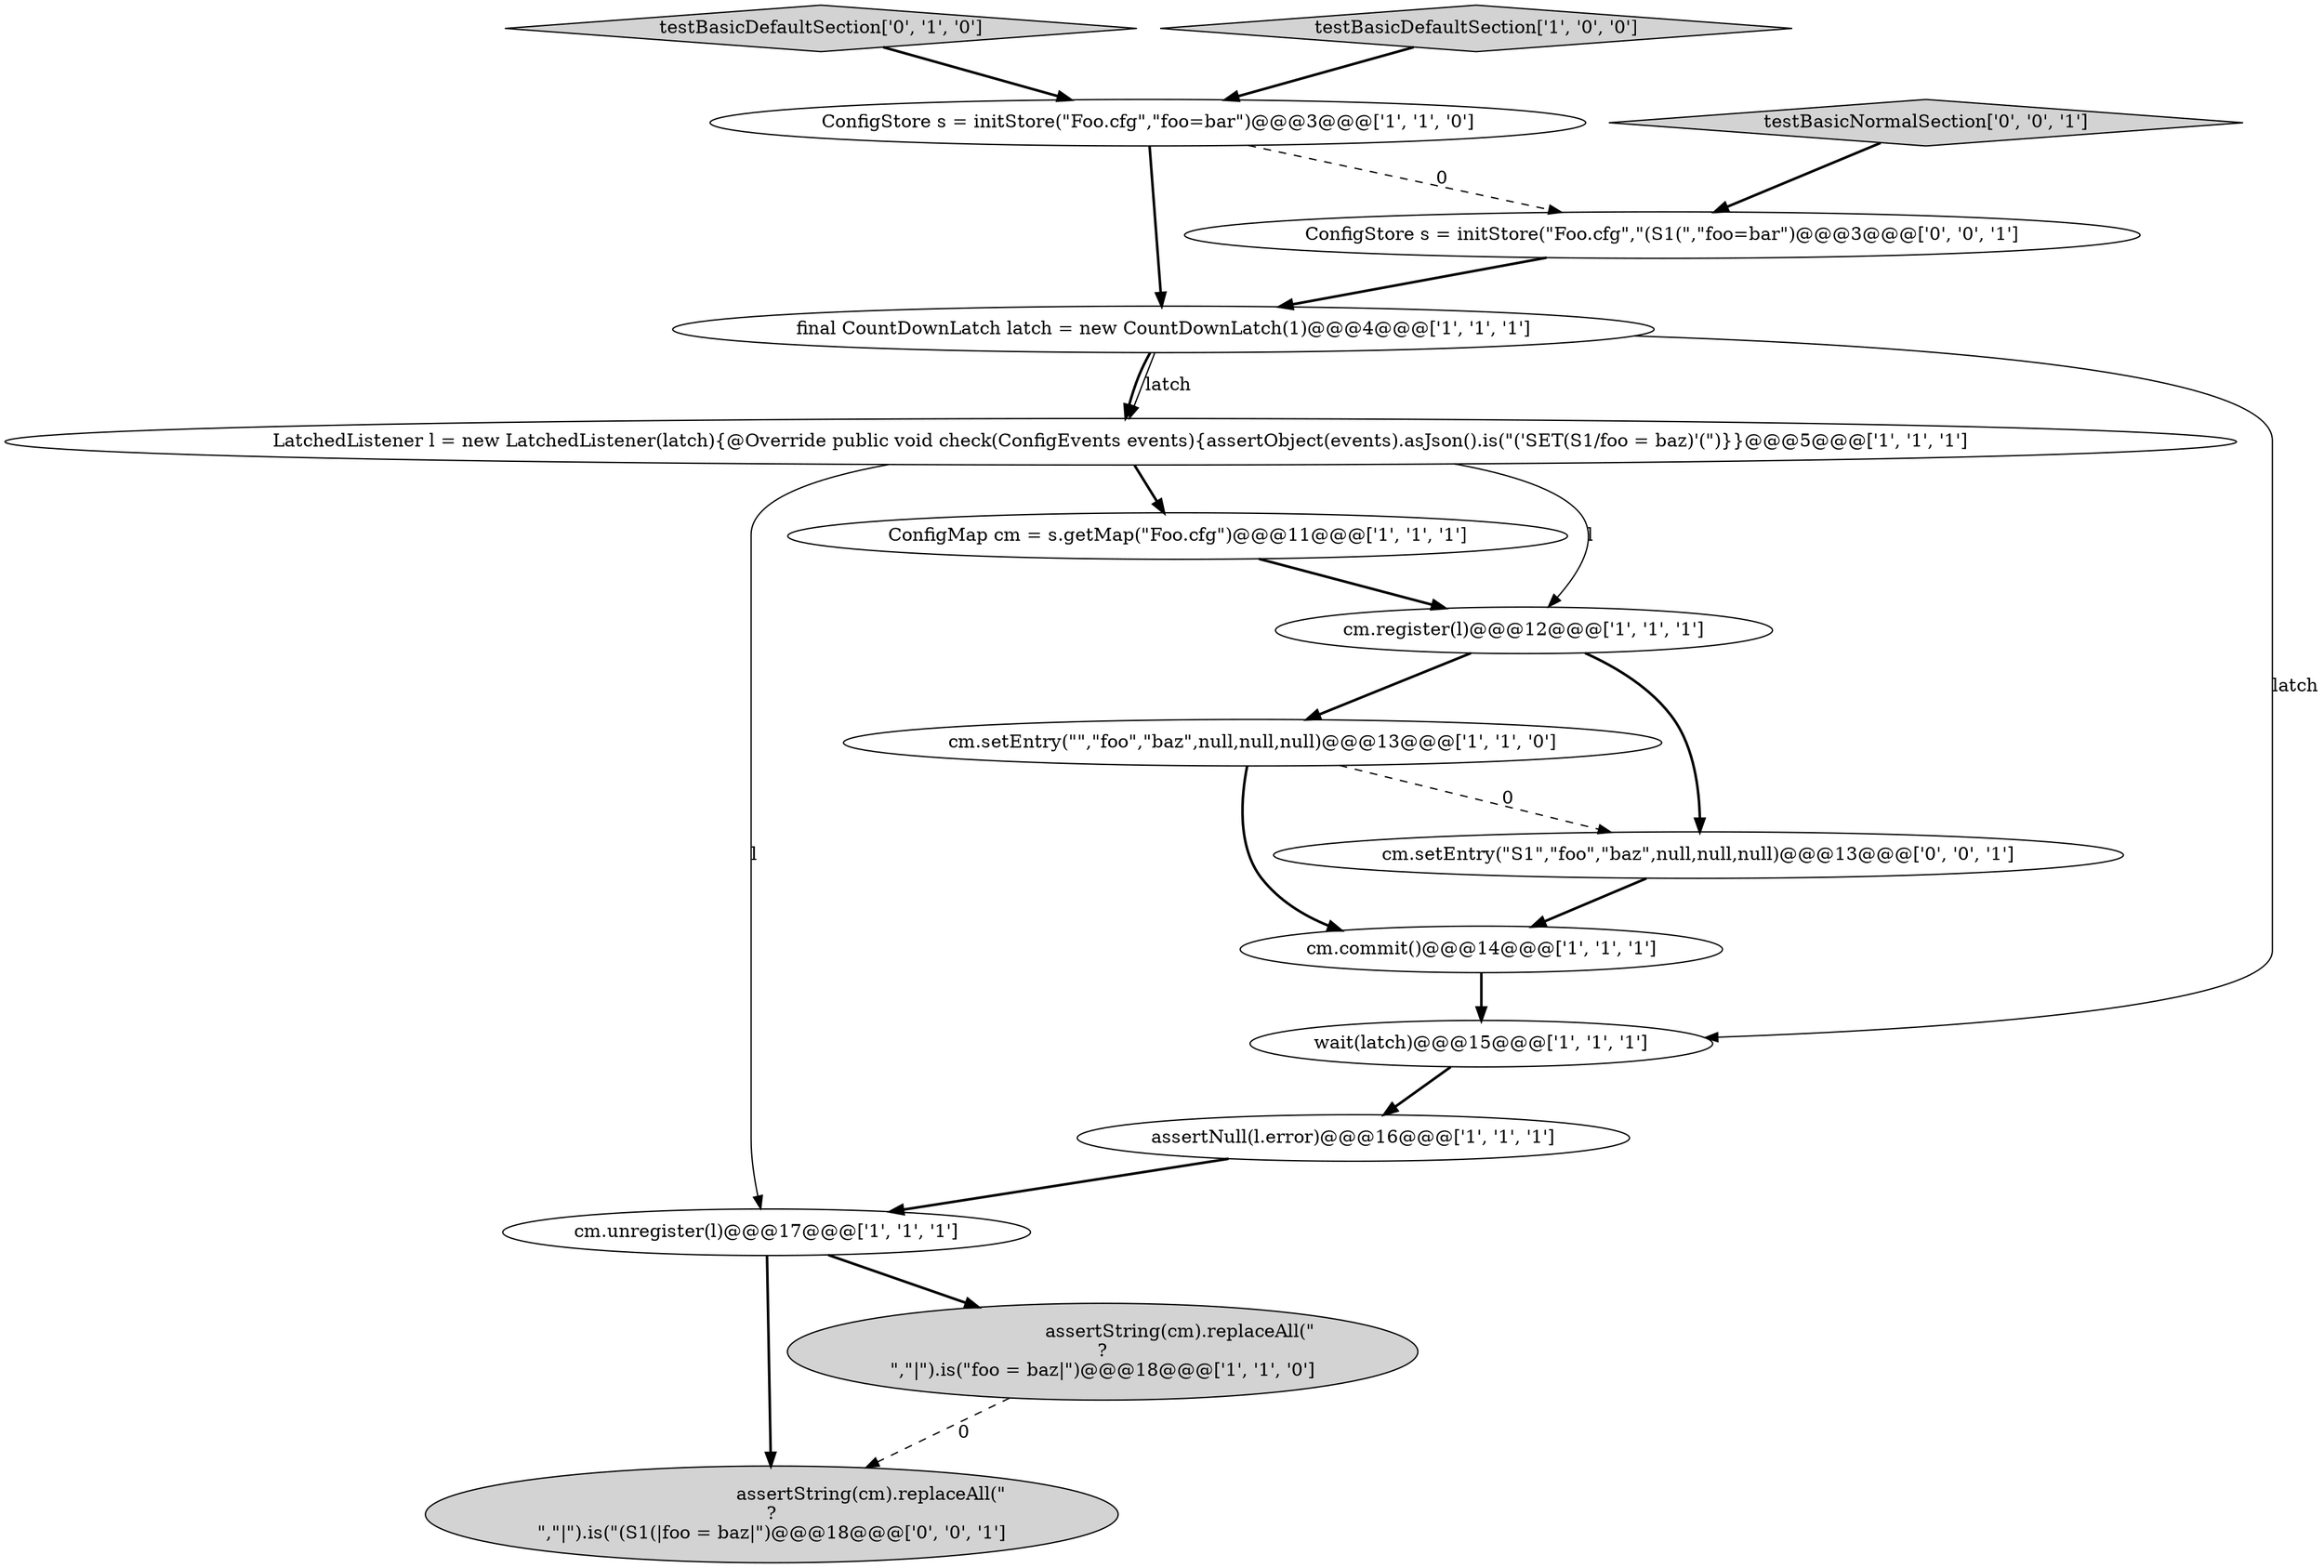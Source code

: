 digraph {
1 [style = filled, label = "cm.commit()@@@14@@@['1', '1', '1']", fillcolor = white, shape = ellipse image = "AAA0AAABBB1BBB"];
7 [style = filled, label = "ConfigStore s = initStore(\"Foo.cfg\",\"foo=bar\")@@@3@@@['1', '1', '0']", fillcolor = white, shape = ellipse image = "AAA0AAABBB1BBB"];
9 [style = filled, label = "ConfigMap cm = s.getMap(\"Foo.cfg\")@@@11@@@['1', '1', '1']", fillcolor = white, shape = ellipse image = "AAA0AAABBB1BBB"];
3 [style = filled, label = "LatchedListener l = new LatchedListener(latch){@Override public void check(ConfigEvents events){assertObject(events).asJson().is(\"('SET(S1/foo = baz)'(\")}}@@@5@@@['1', '1', '1']", fillcolor = white, shape = ellipse image = "AAA0AAABBB1BBB"];
2 [style = filled, label = "assertNull(l.error)@@@16@@@['1', '1', '1']", fillcolor = white, shape = ellipse image = "AAA0AAABBB1BBB"];
12 [style = filled, label = "testBasicDefaultSection['0', '1', '0']", fillcolor = lightgray, shape = diamond image = "AAA0AAABBB2BBB"];
4 [style = filled, label = "testBasicDefaultSection['1', '0', '0']", fillcolor = lightgray, shape = diamond image = "AAA0AAABBB1BBB"];
14 [style = filled, label = "assertString(cm).replaceAll(\"\r?\n\",\"|\").is(\"(S1(|foo = baz|\")@@@18@@@['0', '0', '1']", fillcolor = lightgray, shape = ellipse image = "AAA0AAABBB3BBB"];
16 [style = filled, label = "ConfigStore s = initStore(\"Foo.cfg\",\"(S1(\",\"foo=bar\")@@@3@@@['0', '0', '1']", fillcolor = white, shape = ellipse image = "AAA0AAABBB3BBB"];
10 [style = filled, label = "cm.setEntry(\"\",\"foo\",\"baz\",null,null,null)@@@13@@@['1', '1', '0']", fillcolor = white, shape = ellipse image = "AAA0AAABBB1BBB"];
5 [style = filled, label = "cm.register(l)@@@12@@@['1', '1', '1']", fillcolor = white, shape = ellipse image = "AAA0AAABBB1BBB"];
13 [style = filled, label = "cm.setEntry(\"S1\",\"foo\",\"baz\",null,null,null)@@@13@@@['0', '0', '1']", fillcolor = white, shape = ellipse image = "AAA0AAABBB3BBB"];
8 [style = filled, label = "cm.unregister(l)@@@17@@@['1', '1', '1']", fillcolor = white, shape = ellipse image = "AAA0AAABBB1BBB"];
11 [style = filled, label = "assertString(cm).replaceAll(\"\r?\n\",\"|\").is(\"foo = baz|\")@@@18@@@['1', '1', '0']", fillcolor = lightgray, shape = ellipse image = "AAA0AAABBB1BBB"];
15 [style = filled, label = "testBasicNormalSection['0', '0', '1']", fillcolor = lightgray, shape = diamond image = "AAA0AAABBB3BBB"];
0 [style = filled, label = "final CountDownLatch latch = new CountDownLatch(1)@@@4@@@['1', '1', '1']", fillcolor = white, shape = ellipse image = "AAA0AAABBB1BBB"];
6 [style = filled, label = "wait(latch)@@@15@@@['1', '1', '1']", fillcolor = white, shape = ellipse image = "AAA0AAABBB1BBB"];
0->3 [style = bold, label=""];
5->10 [style = bold, label=""];
16->0 [style = bold, label=""];
0->3 [style = solid, label="latch"];
3->8 [style = solid, label="l"];
7->16 [style = dashed, label="0"];
0->6 [style = solid, label="latch"];
8->14 [style = bold, label=""];
7->0 [style = bold, label=""];
10->13 [style = dashed, label="0"];
15->16 [style = bold, label=""];
12->7 [style = bold, label=""];
4->7 [style = bold, label=""];
13->1 [style = bold, label=""];
6->2 [style = bold, label=""];
3->9 [style = bold, label=""];
1->6 [style = bold, label=""];
3->5 [style = solid, label="l"];
11->14 [style = dashed, label="0"];
5->13 [style = bold, label=""];
9->5 [style = bold, label=""];
10->1 [style = bold, label=""];
8->11 [style = bold, label=""];
2->8 [style = bold, label=""];
}
